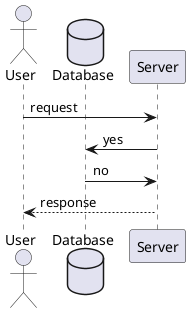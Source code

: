 @startuml
actor User
database Database 
User -> Server: request
Server -> Database: yes
Database -> Server: no
Server --> User: response
@enduml 
' End of UML diagram